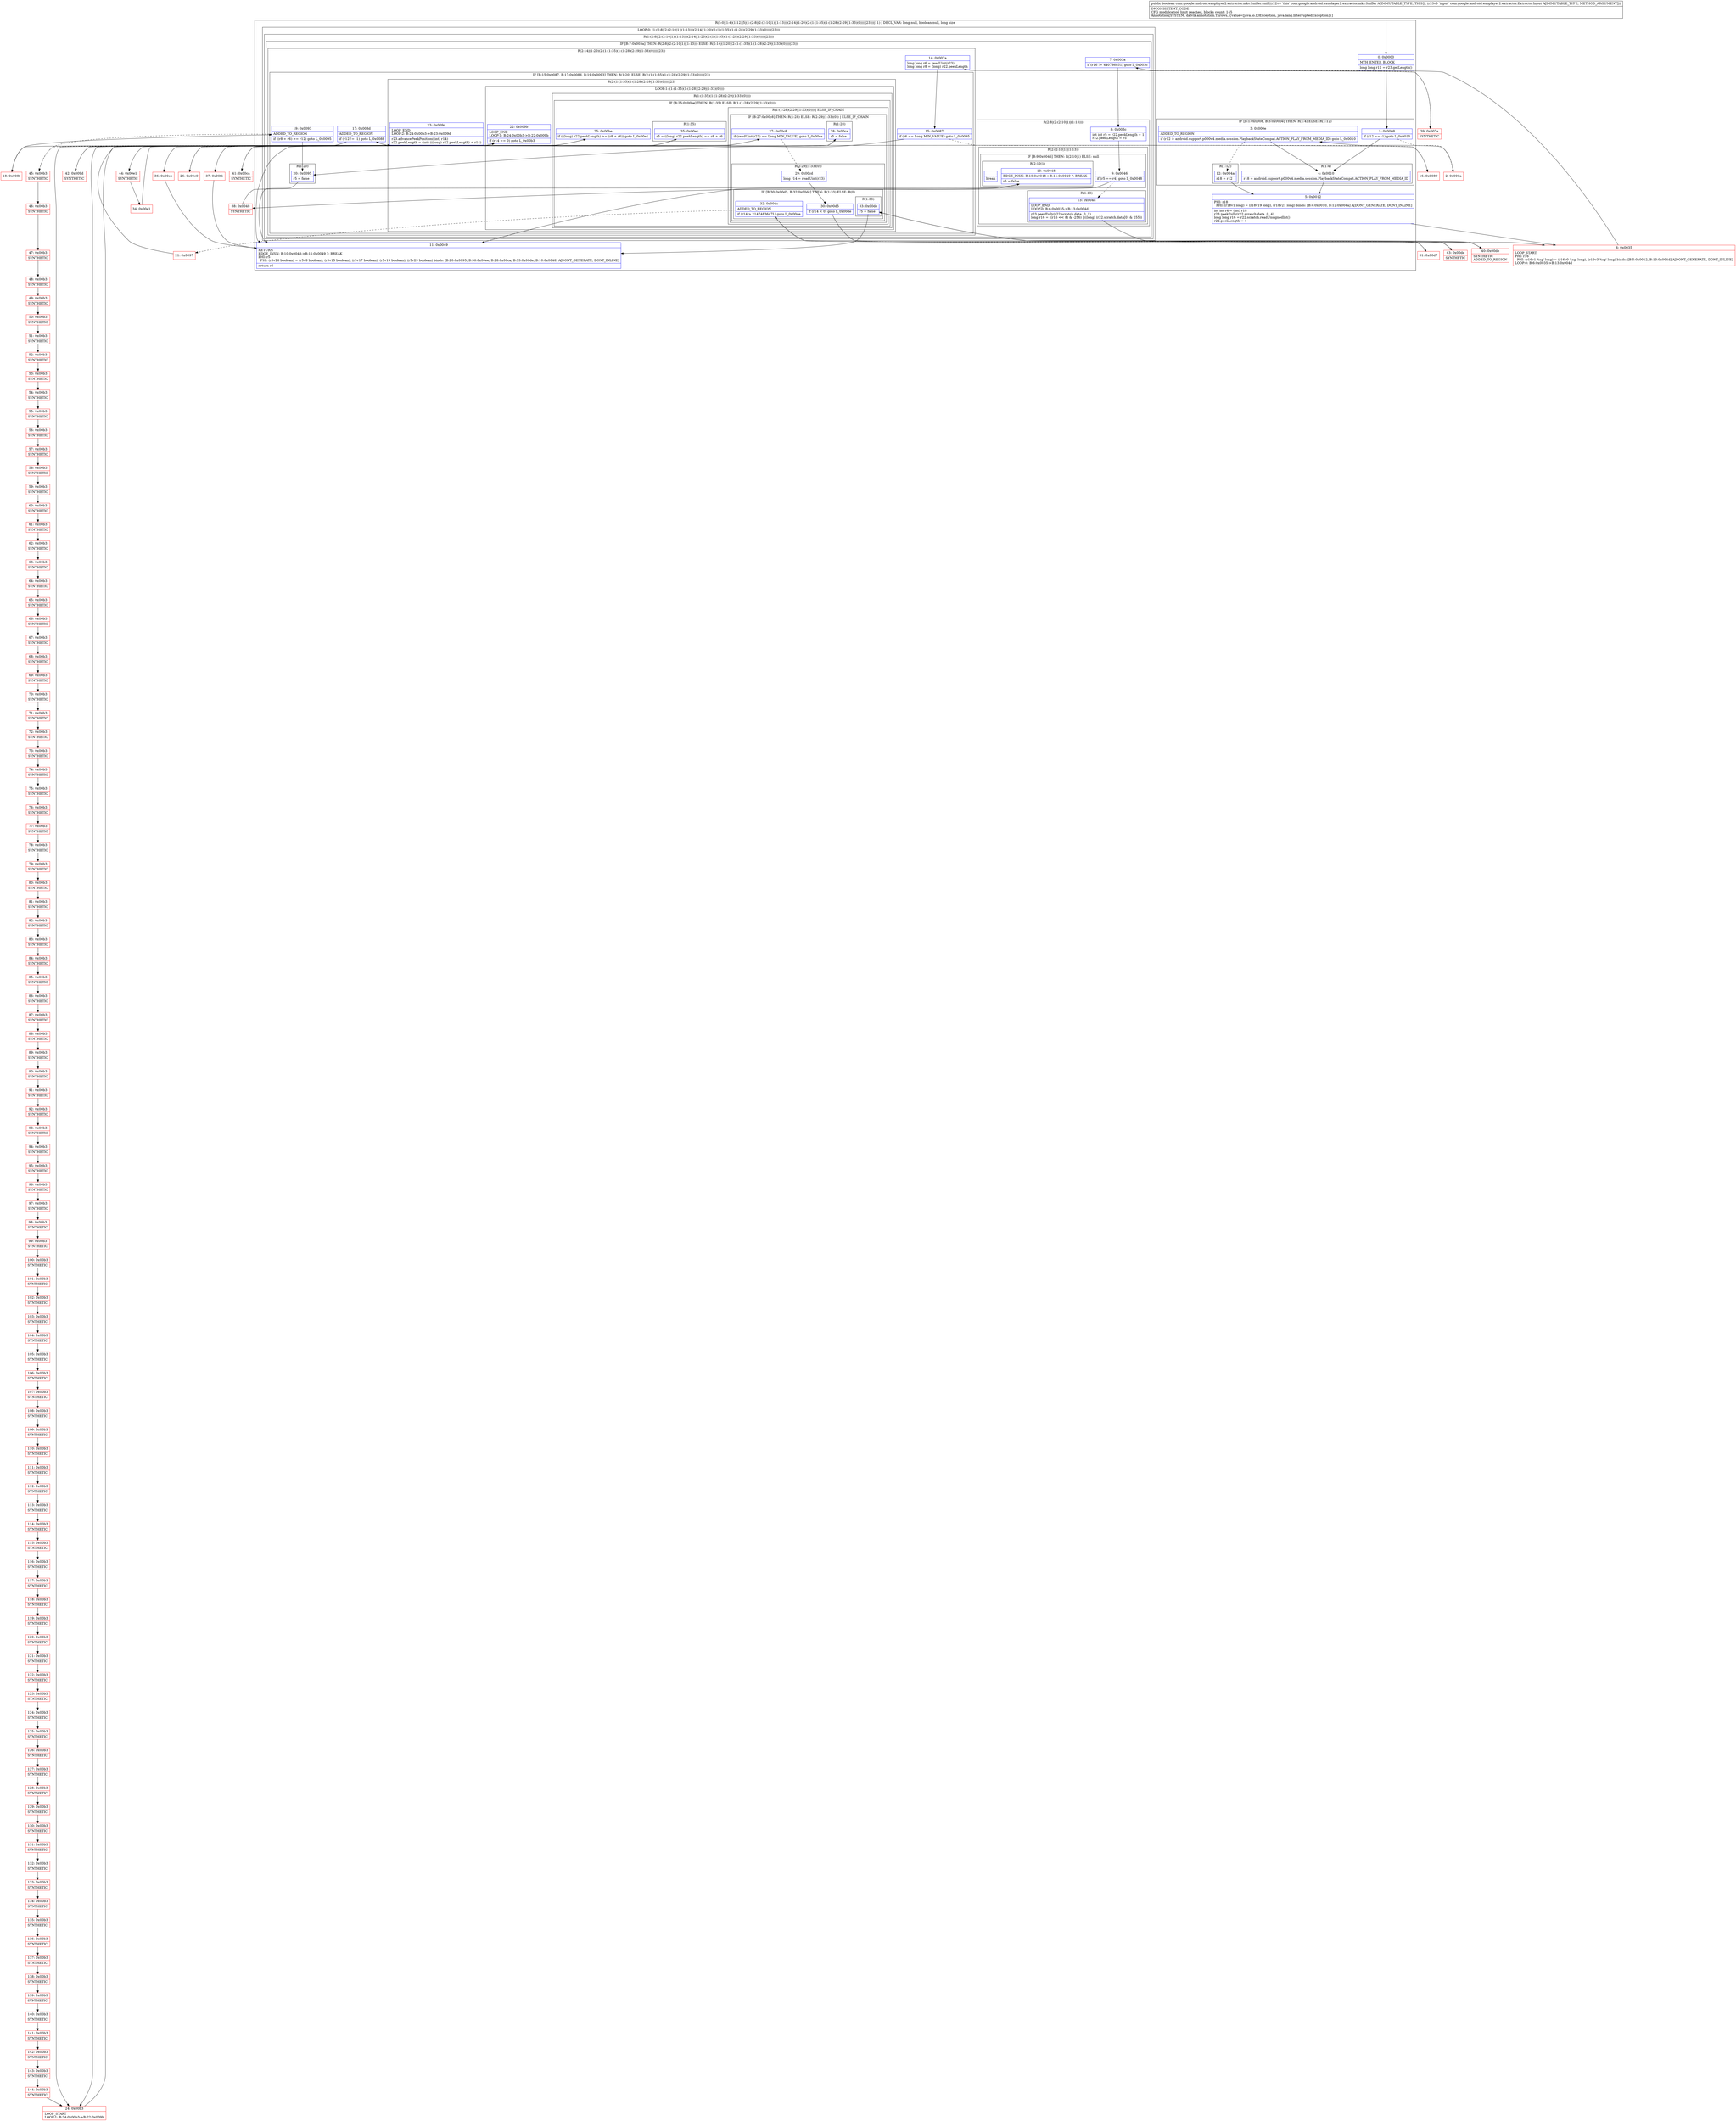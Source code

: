 digraph "CFG forcom.google.android.exoplayer2.extractor.mkv.Sniffer.sniff(Lcom\/google\/android\/exoplayer2\/extractor\/ExtractorInput;)Z" {
subgraph cluster_Region_138199640 {
label = "R(5:0|(1:4)(1:12)|5|(1:(2:8|(2:(2:10|1)|(1:13)))(2:14|(1:20)(2:(1:(1:35)(1:(1:28)(2:29|(1:33)(0))))|23)))|11) | DECL_VAR: long null, boolean null, long size\l";
node [shape=record,color=blue];
Node_0 [shape=record,label="{0\:\ 0x0000|MTH_ENTER_BLOCK\l|long long r12 = r23.getLength()\l}"];
subgraph cluster_IfRegion_1092005962 {
label = "IF [B:1:0x0008, B:3:0x000e] THEN: R(1:4) ELSE: R(1:12)";
node [shape=record,color=blue];
Node_1 [shape=record,label="{1\:\ 0x0008|if (r12 == \-1) goto L_0x0010\l}"];
Node_3 [shape=record,label="{3\:\ 0x000e|ADDED_TO_REGION\l|if (r12 \> android.support.p000v4.media.session.PlaybackStateCompat.ACTION_PLAY_FROM_MEDIA_ID) goto L_0x0010\l}"];
subgraph cluster_Region_456363373 {
label = "R(1:4)";
node [shape=record,color=blue];
Node_4 [shape=record,label="{4\:\ 0x0010|r18 = android.support.p000v4.media.session.PlaybackStateCompat.ACTION_PLAY_FROM_MEDIA_ID\l}"];
}
subgraph cluster_Region_308226301 {
label = "R(1:12)";
node [shape=record,color=blue];
Node_12 [shape=record,label="{12\:\ 0x004a|r18 = r12\l}"];
}
}
Node_5 [shape=record,label="{5\:\ 0x0012|PHI: r18 \l  PHI: (r18v1 long) = (r18v19 long), (r18v21 long) binds: [B:4:0x0010, B:12:0x004a] A[DONT_GENERATE, DONT_INLINE]\l|int int r4 = (int) r18\lr23.peekFully(r22.scratch.data, 0, 4)\llong long r16 = r22.scratch.readUnsignedInt()\lr22.peekLength = 4\l}"];
subgraph cluster_LoopRegion_2109544543 {
label = "LOOP:0: (1:(2:8|(2:(2:10|1)|(1:13)))(2:14|(1:20)(2:(1:(1:35)(1:(1:28)(2:29|(1:33)(0))))|23)))";
node [shape=record,color=blue];
subgraph cluster_Region_767841213 {
label = "R(1:(2:8|(2:(2:10|1)|(1:13)))(2:14|(1:20)(2:(1:(1:35)(1:(1:28)(2:29|(1:33)(0))))|23)))";
node [shape=record,color=blue];
subgraph cluster_IfRegion_1825003292 {
label = "IF [B:7:0x003a] THEN: R(2:8|(2:(2:10|1)|(1:13))) ELSE: R(2:14|(1:20)(2:(1:(1:35)(1:(1:28)(2:29|(1:33)(0))))|23))";
node [shape=record,color=blue];
Node_7 [shape=record,label="{7\:\ 0x003a|if (r16 != 440786851) goto L_0x003c\l}"];
subgraph cluster_Region_649306951 {
label = "R(2:8|(2:(2:10|1)|(1:13)))";
node [shape=record,color=blue];
Node_8 [shape=record,label="{8\:\ 0x003c|int int r5 = r22.peekLength + 1\lr22.peekLength = r5\l}"];
subgraph cluster_Region_2002114644 {
label = "R(2:(2:10|1)|(1:13))";
node [shape=record,color=blue];
subgraph cluster_IfRegion_1876163233 {
label = "IF [B:9:0x0046] THEN: R(2:10|1) ELSE: null";
node [shape=record,color=blue];
Node_9 [shape=record,label="{9\:\ 0x0046|if (r5 == r4) goto L_0x0048\l}"];
subgraph cluster_Region_327459008 {
label = "R(2:10|1)";
node [shape=record,color=blue];
Node_10 [shape=record,label="{10\:\ 0x0048|EDGE_INSN: B:10:0x0048\-\>B:11:0x0049 ?: BREAK  \l|r5 = false\l}"];
Node_InsnContainer_1222113658 [shape=record,label="{|break\l}"];
}
}
subgraph cluster_Region_69218150 {
label = "R(1:13)";
node [shape=record,color=blue];
Node_13 [shape=record,label="{13\:\ 0x004d|LOOP_END\lLOOP:0: B:6:0x0035\-\>B:13:0x004d\l|r23.peekFully(r22.scratch.data, 0, 1)\llong r16 = ((r16 \<\< 8) & \-256) \| ((long) (r22.scratch.data[0] & 255))\l}"];
}
}
}
subgraph cluster_Region_1796794124 {
label = "R(2:14|(1:20)(2:(1:(1:35)(1:(1:28)(2:29|(1:33)(0))))|23))";
node [shape=record,color=blue];
Node_14 [shape=record,label="{14\:\ 0x007a|long long r6 = readUint(r23)\llong long r8 = (long) r22.peekLength\l}"];
subgraph cluster_IfRegion_1970515865 {
label = "IF [B:15:0x0087, B:17:0x008d, B:19:0x0093] THEN: R(1:20) ELSE: R(2:(1:(1:35)(1:(1:28)(2:29|(1:33)(0))))|23)";
node [shape=record,color=blue];
Node_15 [shape=record,label="{15\:\ 0x0087|if (r6 == Long.MIN_VALUE) goto L_0x0095\l}"];
Node_17 [shape=record,label="{17\:\ 0x008d|ADDED_TO_REGION\l|if (r12 != \-1) goto L_0x008f\l}"];
Node_19 [shape=record,label="{19\:\ 0x0093|ADDED_TO_REGION\l|if ((r8 + r6) \>= r12) goto L_0x0095\l}"];
subgraph cluster_Region_1209635413 {
label = "R(1:20)";
node [shape=record,color=blue];
Node_20 [shape=record,label="{20\:\ 0x0095|r5 = false\l}"];
}
subgraph cluster_Region_1768509518 {
label = "R(2:(1:(1:35)(1:(1:28)(2:29|(1:33)(0))))|23)";
node [shape=record,color=blue];
subgraph cluster_LoopRegion_1513465383 {
label = "LOOP:1: (1:(1:35)(1:(1:28)(2:29|(1:33)(0))))";
node [shape=record,color=blue];
Node_22 [shape=record,label="{22\:\ 0x009b|LOOP_END\lLOOP:1: B:24:0x00b3\-\>B:22:0x009b\l|if (r14 == 0) goto L_0x00b3\l}"];
subgraph cluster_Region_1572696031 {
label = "R(1:(1:35)(1:(1:28)(2:29|(1:33)(0))))";
node [shape=record,color=blue];
subgraph cluster_IfRegion_468586044 {
label = "IF [B:25:0x00be] THEN: R(1:35) ELSE: R(1:(1:28)(2:29|(1:33)(0)))";
node [shape=record,color=blue];
Node_25 [shape=record,label="{25\:\ 0x00be|if (((long) r22.peekLength) \>= (r8 + r6)) goto L_0x00e1\l}"];
subgraph cluster_Region_506480952 {
label = "R(1:35)";
node [shape=record,color=blue];
Node_35 [shape=record,label="{35\:\ 0x00ec|r5 = ((long) r22.peekLength) == r8 + r6\l}"];
}
subgraph cluster_Region_1382778478 {
label = "R(1:(1:28)(2:29|(1:33)(0))) | ELSE_IF_CHAIN\l";
node [shape=record,color=blue];
subgraph cluster_IfRegion_187003663 {
label = "IF [B:27:0x00c8] THEN: R(1:28) ELSE: R(2:29|(1:33)(0)) | ELSE_IF_CHAIN\l";
node [shape=record,color=blue];
Node_27 [shape=record,label="{27\:\ 0x00c8|if (readUint(r23) == Long.MIN_VALUE) goto L_0x00ca\l}"];
subgraph cluster_Region_1679109341 {
label = "R(1:28)";
node [shape=record,color=blue];
Node_28 [shape=record,label="{28\:\ 0x00ca|r5 = false\l}"];
}
subgraph cluster_Region_386597855 {
label = "R(2:29|(1:33)(0))";
node [shape=record,color=blue];
Node_29 [shape=record,label="{29\:\ 0x00cd|long r14 = readUint(r23)\l}"];
subgraph cluster_IfRegion_1599961541 {
label = "IF [B:30:0x00d5, B:32:0x00dc] THEN: R(1:33) ELSE: R(0)";
node [shape=record,color=blue];
Node_30 [shape=record,label="{30\:\ 0x00d5|if (r14 \< 0) goto L_0x00de\l}"];
Node_32 [shape=record,label="{32\:\ 0x00dc|ADDED_TO_REGION\l|if (r14 \> 2147483647L) goto L_0x00de\l}"];
subgraph cluster_Region_266420621 {
label = "R(1:33)";
node [shape=record,color=blue];
Node_33 [shape=record,label="{33\:\ 0x00de|r5 = false\l}"];
}
subgraph cluster_Region_2093893432 {
label = "R(0)";
node [shape=record,color=blue];
}
}
}
}
}
}
}
}
Node_23 [shape=record,label="{23\:\ 0x009d|LOOP_END\lLOOP:2: B:24:0x00b3\-\>B:23:0x009d\l|r23.advancePeekPosition((int) r14)\lr22.peekLength = (int) (((long) r22.peekLength) + r14)\l}"];
}
}
}
}
}
}
Node_11 [shape=record,label="{11\:\ 0x0049|RETURN\lEDGE_INSN: B:10:0x0048\-\>B:11:0x0049 ?: BREAK  \lPHI: r5 \l  PHI: (r5v26 boolean) = (r5v8 boolean), (r5v15 boolean), (r5v17 boolean), (r5v19 boolean), (r5v29 boolean) binds: [B:20:0x0095, B:36:0x00ee, B:28:0x00ca, B:33:0x00de, B:10:0x0048] A[DONT_GENERATE, DONT_INLINE]\l|return r5\l}"];
}
Node_2 [shape=record,color=red,label="{2\:\ 0x000a}"];
Node_6 [shape=record,color=red,label="{6\:\ 0x0035|LOOP_START\lPHI: r16 \l  PHI: (r16v1 'tag' long) = (r16v0 'tag' long), (r16v3 'tag' long) binds: [B:5:0x0012, B:13:0x004d] A[DONT_GENERATE, DONT_INLINE]\lLOOP:0: B:6:0x0035\-\>B:13:0x004d\l}"];
Node_16 [shape=record,color=red,label="{16\:\ 0x0089}"];
Node_18 [shape=record,color=red,label="{18\:\ 0x008f}"];
Node_21 [shape=record,color=red,label="{21\:\ 0x0097}"];
Node_24 [shape=record,color=red,label="{24\:\ 0x00b3|LOOP_START\lLOOP:1: B:24:0x00b3\-\>B:22:0x009b\l}"];
Node_26 [shape=record,color=red,label="{26\:\ 0x00c0}"];
Node_31 [shape=record,color=red,label="{31\:\ 0x00d7}"];
Node_34 [shape=record,color=red,label="{34\:\ 0x00e1}"];
Node_36 [shape=record,color=red,label="{36\:\ 0x00ee}"];
Node_37 [shape=record,color=red,label="{37\:\ 0x00f1}"];
Node_38 [shape=record,color=red,label="{38\:\ 0x0048|SYNTHETIC\l}"];
Node_39 [shape=record,color=red,label="{39\:\ 0x007a|SYNTHETIC\l}"];
Node_40 [shape=record,color=red,label="{40\:\ 0x00de|SYNTHETIC\lADDED_TO_REGION\l}"];
Node_41 [shape=record,color=red,label="{41\:\ 0x00ca|SYNTHETIC\l}"];
Node_42 [shape=record,color=red,label="{42\:\ 0x009d|SYNTHETIC\l}"];
Node_43 [shape=record,color=red,label="{43\:\ 0x00de|SYNTHETIC\l}"];
Node_44 [shape=record,color=red,label="{44\:\ 0x00e1|SYNTHETIC\l}"];
Node_45 [shape=record,color=red,label="{45\:\ 0x00b3|SYNTHETIC\l}"];
Node_46 [shape=record,color=red,label="{46\:\ 0x00b3|SYNTHETIC\l}"];
Node_47 [shape=record,color=red,label="{47\:\ 0x00b3|SYNTHETIC\l}"];
Node_48 [shape=record,color=red,label="{48\:\ 0x00b3|SYNTHETIC\l}"];
Node_49 [shape=record,color=red,label="{49\:\ 0x00b3|SYNTHETIC\l}"];
Node_50 [shape=record,color=red,label="{50\:\ 0x00b3|SYNTHETIC\l}"];
Node_51 [shape=record,color=red,label="{51\:\ 0x00b3|SYNTHETIC\l}"];
Node_52 [shape=record,color=red,label="{52\:\ 0x00b3|SYNTHETIC\l}"];
Node_53 [shape=record,color=red,label="{53\:\ 0x00b3|SYNTHETIC\l}"];
Node_54 [shape=record,color=red,label="{54\:\ 0x00b3|SYNTHETIC\l}"];
Node_55 [shape=record,color=red,label="{55\:\ 0x00b3|SYNTHETIC\l}"];
Node_56 [shape=record,color=red,label="{56\:\ 0x00b3|SYNTHETIC\l}"];
Node_57 [shape=record,color=red,label="{57\:\ 0x00b3|SYNTHETIC\l}"];
Node_58 [shape=record,color=red,label="{58\:\ 0x00b3|SYNTHETIC\l}"];
Node_59 [shape=record,color=red,label="{59\:\ 0x00b3|SYNTHETIC\l}"];
Node_60 [shape=record,color=red,label="{60\:\ 0x00b3|SYNTHETIC\l}"];
Node_61 [shape=record,color=red,label="{61\:\ 0x00b3|SYNTHETIC\l}"];
Node_62 [shape=record,color=red,label="{62\:\ 0x00b3|SYNTHETIC\l}"];
Node_63 [shape=record,color=red,label="{63\:\ 0x00b3|SYNTHETIC\l}"];
Node_64 [shape=record,color=red,label="{64\:\ 0x00b3|SYNTHETIC\l}"];
Node_65 [shape=record,color=red,label="{65\:\ 0x00b3|SYNTHETIC\l}"];
Node_66 [shape=record,color=red,label="{66\:\ 0x00b3|SYNTHETIC\l}"];
Node_67 [shape=record,color=red,label="{67\:\ 0x00b3|SYNTHETIC\l}"];
Node_68 [shape=record,color=red,label="{68\:\ 0x00b3|SYNTHETIC\l}"];
Node_69 [shape=record,color=red,label="{69\:\ 0x00b3|SYNTHETIC\l}"];
Node_70 [shape=record,color=red,label="{70\:\ 0x00b3|SYNTHETIC\l}"];
Node_71 [shape=record,color=red,label="{71\:\ 0x00b3|SYNTHETIC\l}"];
Node_72 [shape=record,color=red,label="{72\:\ 0x00b3|SYNTHETIC\l}"];
Node_73 [shape=record,color=red,label="{73\:\ 0x00b3|SYNTHETIC\l}"];
Node_74 [shape=record,color=red,label="{74\:\ 0x00b3|SYNTHETIC\l}"];
Node_75 [shape=record,color=red,label="{75\:\ 0x00b3|SYNTHETIC\l}"];
Node_76 [shape=record,color=red,label="{76\:\ 0x00b3|SYNTHETIC\l}"];
Node_77 [shape=record,color=red,label="{77\:\ 0x00b3|SYNTHETIC\l}"];
Node_78 [shape=record,color=red,label="{78\:\ 0x00b3|SYNTHETIC\l}"];
Node_79 [shape=record,color=red,label="{79\:\ 0x00b3|SYNTHETIC\l}"];
Node_80 [shape=record,color=red,label="{80\:\ 0x00b3|SYNTHETIC\l}"];
Node_81 [shape=record,color=red,label="{81\:\ 0x00b3|SYNTHETIC\l}"];
Node_82 [shape=record,color=red,label="{82\:\ 0x00b3|SYNTHETIC\l}"];
Node_83 [shape=record,color=red,label="{83\:\ 0x00b3|SYNTHETIC\l}"];
Node_84 [shape=record,color=red,label="{84\:\ 0x00b3|SYNTHETIC\l}"];
Node_85 [shape=record,color=red,label="{85\:\ 0x00b3|SYNTHETIC\l}"];
Node_86 [shape=record,color=red,label="{86\:\ 0x00b3|SYNTHETIC\l}"];
Node_87 [shape=record,color=red,label="{87\:\ 0x00b3|SYNTHETIC\l}"];
Node_88 [shape=record,color=red,label="{88\:\ 0x00b3|SYNTHETIC\l}"];
Node_89 [shape=record,color=red,label="{89\:\ 0x00b3|SYNTHETIC\l}"];
Node_90 [shape=record,color=red,label="{90\:\ 0x00b3|SYNTHETIC\l}"];
Node_91 [shape=record,color=red,label="{91\:\ 0x00b3|SYNTHETIC\l}"];
Node_92 [shape=record,color=red,label="{92\:\ 0x00b3|SYNTHETIC\l}"];
Node_93 [shape=record,color=red,label="{93\:\ 0x00b3|SYNTHETIC\l}"];
Node_94 [shape=record,color=red,label="{94\:\ 0x00b3|SYNTHETIC\l}"];
Node_95 [shape=record,color=red,label="{95\:\ 0x00b3|SYNTHETIC\l}"];
Node_96 [shape=record,color=red,label="{96\:\ 0x00b3|SYNTHETIC\l}"];
Node_97 [shape=record,color=red,label="{97\:\ 0x00b3|SYNTHETIC\l}"];
Node_98 [shape=record,color=red,label="{98\:\ 0x00b3|SYNTHETIC\l}"];
Node_99 [shape=record,color=red,label="{99\:\ 0x00b3|SYNTHETIC\l}"];
Node_100 [shape=record,color=red,label="{100\:\ 0x00b3|SYNTHETIC\l}"];
Node_101 [shape=record,color=red,label="{101\:\ 0x00b3|SYNTHETIC\l}"];
Node_102 [shape=record,color=red,label="{102\:\ 0x00b3|SYNTHETIC\l}"];
Node_103 [shape=record,color=red,label="{103\:\ 0x00b3|SYNTHETIC\l}"];
Node_104 [shape=record,color=red,label="{104\:\ 0x00b3|SYNTHETIC\l}"];
Node_105 [shape=record,color=red,label="{105\:\ 0x00b3|SYNTHETIC\l}"];
Node_106 [shape=record,color=red,label="{106\:\ 0x00b3|SYNTHETIC\l}"];
Node_107 [shape=record,color=red,label="{107\:\ 0x00b3|SYNTHETIC\l}"];
Node_108 [shape=record,color=red,label="{108\:\ 0x00b3|SYNTHETIC\l}"];
Node_109 [shape=record,color=red,label="{109\:\ 0x00b3|SYNTHETIC\l}"];
Node_110 [shape=record,color=red,label="{110\:\ 0x00b3|SYNTHETIC\l}"];
Node_111 [shape=record,color=red,label="{111\:\ 0x00b3|SYNTHETIC\l}"];
Node_112 [shape=record,color=red,label="{112\:\ 0x00b3|SYNTHETIC\l}"];
Node_113 [shape=record,color=red,label="{113\:\ 0x00b3|SYNTHETIC\l}"];
Node_114 [shape=record,color=red,label="{114\:\ 0x00b3|SYNTHETIC\l}"];
Node_115 [shape=record,color=red,label="{115\:\ 0x00b3|SYNTHETIC\l}"];
Node_116 [shape=record,color=red,label="{116\:\ 0x00b3|SYNTHETIC\l}"];
Node_117 [shape=record,color=red,label="{117\:\ 0x00b3|SYNTHETIC\l}"];
Node_118 [shape=record,color=red,label="{118\:\ 0x00b3|SYNTHETIC\l}"];
Node_119 [shape=record,color=red,label="{119\:\ 0x00b3|SYNTHETIC\l}"];
Node_120 [shape=record,color=red,label="{120\:\ 0x00b3|SYNTHETIC\l}"];
Node_121 [shape=record,color=red,label="{121\:\ 0x00b3|SYNTHETIC\l}"];
Node_122 [shape=record,color=red,label="{122\:\ 0x00b3|SYNTHETIC\l}"];
Node_123 [shape=record,color=red,label="{123\:\ 0x00b3|SYNTHETIC\l}"];
Node_124 [shape=record,color=red,label="{124\:\ 0x00b3|SYNTHETIC\l}"];
Node_125 [shape=record,color=red,label="{125\:\ 0x00b3|SYNTHETIC\l}"];
Node_126 [shape=record,color=red,label="{126\:\ 0x00b3|SYNTHETIC\l}"];
Node_127 [shape=record,color=red,label="{127\:\ 0x00b3|SYNTHETIC\l}"];
Node_128 [shape=record,color=red,label="{128\:\ 0x00b3|SYNTHETIC\l}"];
Node_129 [shape=record,color=red,label="{129\:\ 0x00b3|SYNTHETIC\l}"];
Node_130 [shape=record,color=red,label="{130\:\ 0x00b3|SYNTHETIC\l}"];
Node_131 [shape=record,color=red,label="{131\:\ 0x00b3|SYNTHETIC\l}"];
Node_132 [shape=record,color=red,label="{132\:\ 0x00b3|SYNTHETIC\l}"];
Node_133 [shape=record,color=red,label="{133\:\ 0x00b3|SYNTHETIC\l}"];
Node_134 [shape=record,color=red,label="{134\:\ 0x00b3|SYNTHETIC\l}"];
Node_135 [shape=record,color=red,label="{135\:\ 0x00b3|SYNTHETIC\l}"];
Node_136 [shape=record,color=red,label="{136\:\ 0x00b3|SYNTHETIC\l}"];
Node_137 [shape=record,color=red,label="{137\:\ 0x00b3|SYNTHETIC\l}"];
Node_138 [shape=record,color=red,label="{138\:\ 0x00b3|SYNTHETIC\l}"];
Node_139 [shape=record,color=red,label="{139\:\ 0x00b3|SYNTHETIC\l}"];
Node_140 [shape=record,color=red,label="{140\:\ 0x00b3|SYNTHETIC\l}"];
Node_141 [shape=record,color=red,label="{141\:\ 0x00b3|SYNTHETIC\l}"];
Node_142 [shape=record,color=red,label="{142\:\ 0x00b3|SYNTHETIC\l}"];
Node_143 [shape=record,color=red,label="{143\:\ 0x00b3|SYNTHETIC\l}"];
Node_144 [shape=record,color=red,label="{144\:\ 0x00b3|SYNTHETIC\l}"];
MethodNode[shape=record,label="{public boolean com.google.android.exoplayer2.extractor.mkv.Sniffer.sniff((r22v0 'this' com.google.android.exoplayer2.extractor.mkv.Sniffer A[IMMUTABLE_TYPE, THIS]), (r23v0 'input' com.google.android.exoplayer2.extractor.ExtractorInput A[IMMUTABLE_TYPE, METHOD_ARGUMENT]))  | INCONSISTENT_CODE\lCFG modification limit reached, blocks count: 145\lAnnotation[SYSTEM, dalvik.annotation.Throws, \{value=[java.io.IOException, java.lang.InterruptedException]\}]\l}"];
MethodNode -> Node_0;
Node_0 -> Node_1;
Node_1 -> Node_2[style=dashed];
Node_1 -> Node_4;
Node_3 -> Node_4;
Node_3 -> Node_12[style=dashed];
Node_4 -> Node_5;
Node_12 -> Node_5;
Node_5 -> Node_6;
Node_7 -> Node_8;
Node_7 -> Node_39[style=dashed];
Node_8 -> Node_9;
Node_9 -> Node_13[style=dashed];
Node_9 -> Node_38;
Node_10 -> Node_11;
Node_13 -> Node_6;
Node_14 -> Node_15;
Node_15 -> Node_16[style=dashed];
Node_15 -> Node_20;
Node_17 -> Node_18;
Node_17 -> Node_45[style=dashed];
Node_19 -> Node_20;
Node_19 -> Node_45[style=dashed];
Node_20 -> Node_11;
Node_22 -> Node_24;
Node_22 -> Node_42[style=dashed];
Node_25 -> Node_26[style=dashed];
Node_25 -> Node_44;
Node_35 -> Node_36;
Node_35 -> Node_37;
Node_27 -> Node_29[style=dashed];
Node_27 -> Node_41;
Node_28 -> Node_11;
Node_29 -> Node_30;
Node_30 -> Node_31[style=dashed];
Node_30 -> Node_40;
Node_32 -> Node_21[style=dashed];
Node_32 -> Node_43;
Node_33 -> Node_11;
Node_23 -> Node_24;
Node_2 -> Node_3;
Node_6 -> Node_7;
Node_16 -> Node_17;
Node_18 -> Node_19;
Node_21 -> Node_22;
Node_24 -> Node_25;
Node_26 -> Node_27;
Node_31 -> Node_32;
Node_34 -> Node_35;
Node_36 -> Node_11;
Node_37 -> Node_11;
Node_38 -> Node_10;
Node_39 -> Node_14;
Node_40 -> Node_33;
Node_41 -> Node_28;
Node_42 -> Node_23;
Node_43 -> Node_33;
Node_44 -> Node_34;
Node_45 -> Node_46;
Node_46 -> Node_47;
Node_47 -> Node_48;
Node_48 -> Node_49;
Node_49 -> Node_50;
Node_50 -> Node_51;
Node_51 -> Node_52;
Node_52 -> Node_53;
Node_53 -> Node_54;
Node_54 -> Node_55;
Node_55 -> Node_56;
Node_56 -> Node_57;
Node_57 -> Node_58;
Node_58 -> Node_59;
Node_59 -> Node_60;
Node_60 -> Node_61;
Node_61 -> Node_62;
Node_62 -> Node_63;
Node_63 -> Node_64;
Node_64 -> Node_65;
Node_65 -> Node_66;
Node_66 -> Node_67;
Node_67 -> Node_68;
Node_68 -> Node_69;
Node_69 -> Node_70;
Node_70 -> Node_71;
Node_71 -> Node_72;
Node_72 -> Node_73;
Node_73 -> Node_74;
Node_74 -> Node_75;
Node_75 -> Node_76;
Node_76 -> Node_77;
Node_77 -> Node_78;
Node_78 -> Node_79;
Node_79 -> Node_80;
Node_80 -> Node_81;
Node_81 -> Node_82;
Node_82 -> Node_83;
Node_83 -> Node_84;
Node_84 -> Node_85;
Node_85 -> Node_86;
Node_86 -> Node_87;
Node_87 -> Node_88;
Node_88 -> Node_89;
Node_89 -> Node_90;
Node_90 -> Node_91;
Node_91 -> Node_92;
Node_92 -> Node_93;
Node_93 -> Node_94;
Node_94 -> Node_95;
Node_95 -> Node_96;
Node_96 -> Node_97;
Node_97 -> Node_98;
Node_98 -> Node_99;
Node_99 -> Node_100;
Node_100 -> Node_101;
Node_101 -> Node_102;
Node_102 -> Node_103;
Node_103 -> Node_104;
Node_104 -> Node_105;
Node_105 -> Node_106;
Node_106 -> Node_107;
Node_107 -> Node_108;
Node_108 -> Node_109;
Node_109 -> Node_110;
Node_110 -> Node_111;
Node_111 -> Node_112;
Node_112 -> Node_113;
Node_113 -> Node_114;
Node_114 -> Node_115;
Node_115 -> Node_116;
Node_116 -> Node_117;
Node_117 -> Node_118;
Node_118 -> Node_119;
Node_119 -> Node_120;
Node_120 -> Node_121;
Node_121 -> Node_122;
Node_122 -> Node_123;
Node_123 -> Node_124;
Node_124 -> Node_125;
Node_125 -> Node_126;
Node_126 -> Node_127;
Node_127 -> Node_128;
Node_128 -> Node_129;
Node_129 -> Node_130;
Node_130 -> Node_131;
Node_131 -> Node_132;
Node_132 -> Node_133;
Node_133 -> Node_134;
Node_134 -> Node_135;
Node_135 -> Node_136;
Node_136 -> Node_137;
Node_137 -> Node_138;
Node_138 -> Node_139;
Node_139 -> Node_140;
Node_140 -> Node_141;
Node_141 -> Node_142;
Node_142 -> Node_143;
Node_143 -> Node_144;
Node_144 -> Node_24;
}

